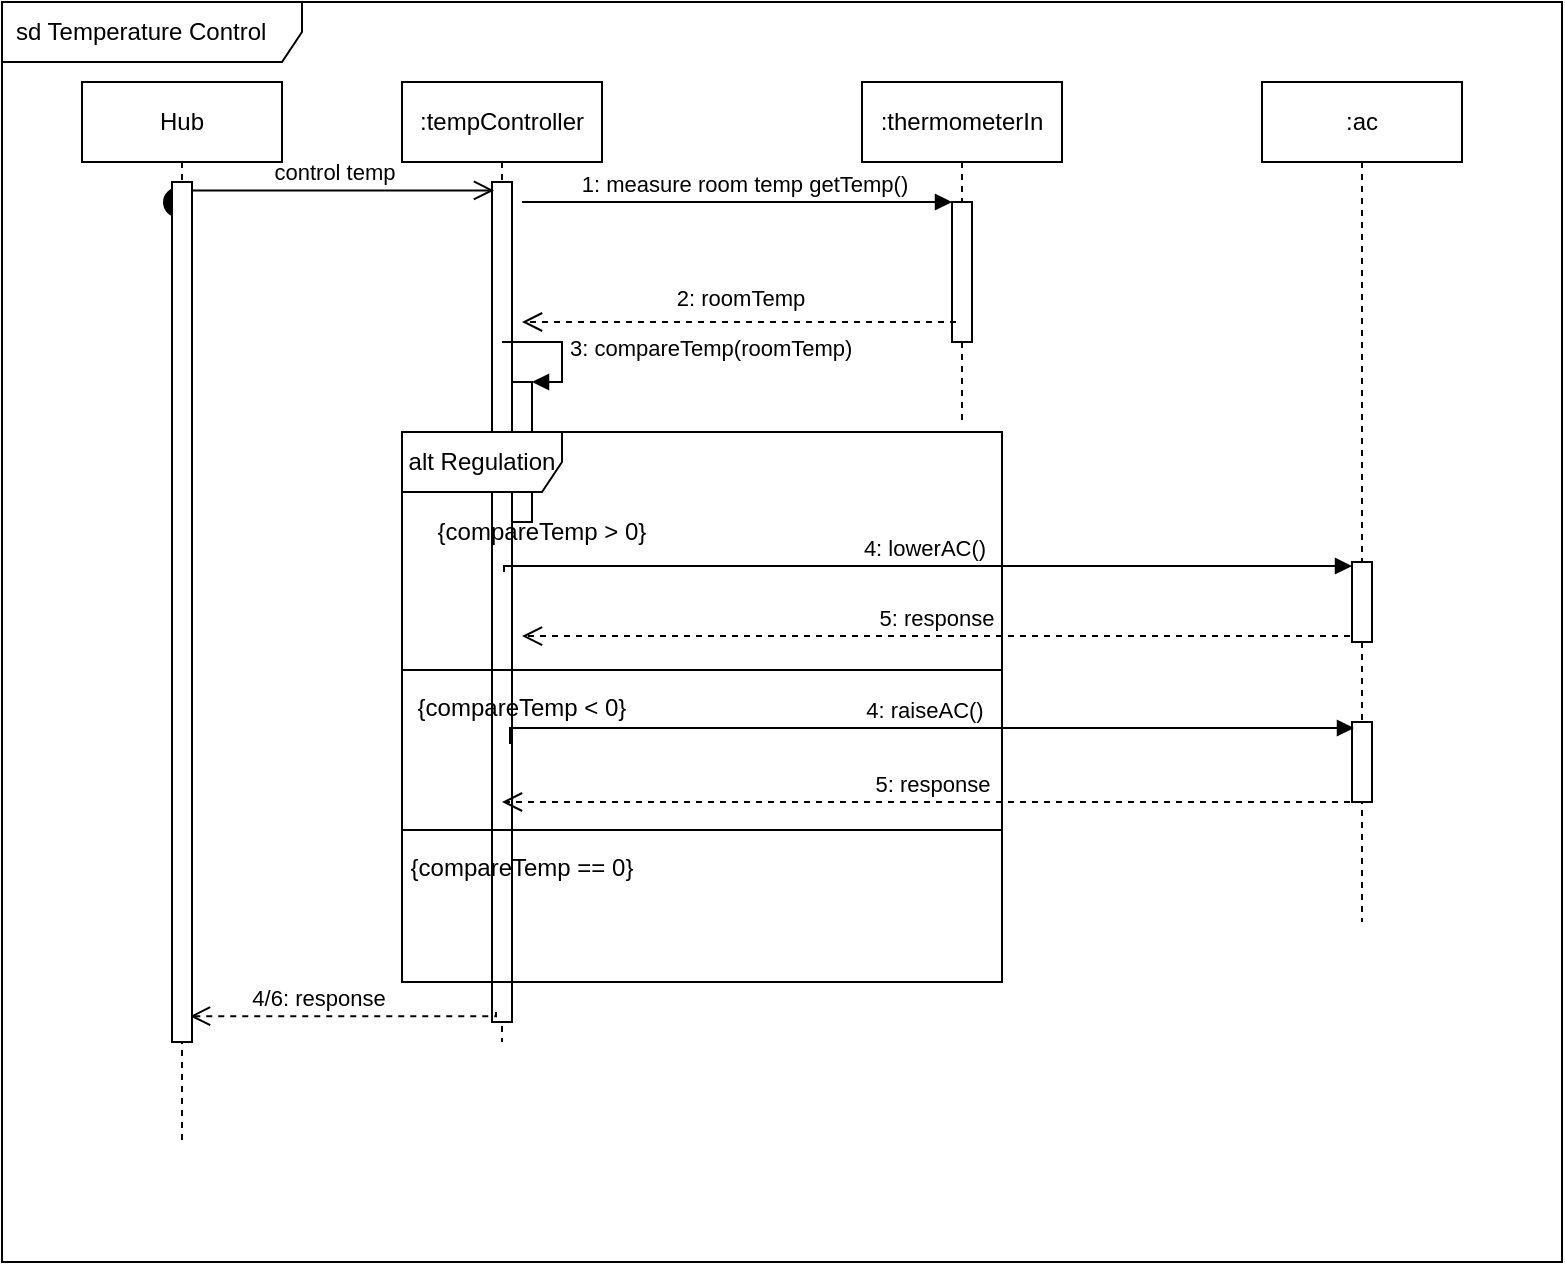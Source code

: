 <mxfile version="15.4.0" type="device"><diagram id="o5TCJZHakB1s4ek0iA4C" name="Page-1"><mxGraphModel dx="1936" dy="966" grid="1" gridSize="10" guides="1" tooltips="1" connect="1" arrows="1" fold="1" page="1" pageScale="1" pageWidth="850" pageHeight="1100" math="0" shadow="0"><root><mxCell id="0"/><mxCell id="1" parent="0"/><mxCell id="LNvikJ2IoWb8l2jV1-T7-1" value="sd Temperature Control" style="shape=umlFrame;whiteSpace=wrap;html=1;width=150;height=30;boundedLbl=1;verticalAlign=middle;align=left;spacingLeft=5;" vertex="1" parent="1"><mxGeometry x="-240" y="140" width="780" height="630" as="geometry"/></mxCell><mxCell id="LNvikJ2IoWb8l2jV1-T7-2" value=":tempController" style="shape=umlLifeline;perimeter=lifelinePerimeter;whiteSpace=wrap;html=1;container=1;collapsible=0;recursiveResize=0;outlineConnect=0;" vertex="1" parent="1"><mxGeometry x="-40" y="180" width="100" height="480" as="geometry"/></mxCell><mxCell id="LNvikJ2IoWb8l2jV1-T7-3" value="" style="points=[];perimeter=orthogonalPerimeter;rounded=0;shadow=0;strokeWidth=1;" vertex="1" parent="LNvikJ2IoWb8l2jV1-T7-2"><mxGeometry x="45" y="50" width="10" height="420" as="geometry"/></mxCell><mxCell id="LNvikJ2IoWb8l2jV1-T7-4" value="1: measure room temp getTemp()" style="html=1;verticalAlign=bottom;endArrow=block;rounded=0;edgeStyle=orthogonalEdgeStyle;" edge="1" parent="LNvikJ2IoWb8l2jV1-T7-2" target="LNvikJ2IoWb8l2jV1-T7-7"><mxGeometry x="0.026" width="80" relative="1" as="geometry"><mxPoint x="60" y="60" as="sourcePoint"/><mxPoint x="140" y="50" as="targetPoint"/><Array as="points"><mxPoint x="60" y="60"/></Array><mxPoint as="offset"/></mxGeometry></mxCell><mxCell id="LNvikJ2IoWb8l2jV1-T7-23" value="" style="html=1;points=[];perimeter=orthogonalPerimeter;" vertex="1" parent="LNvikJ2IoWb8l2jV1-T7-2"><mxGeometry x="55" y="150" width="10" height="70" as="geometry"/></mxCell><mxCell id="LNvikJ2IoWb8l2jV1-T7-24" value="3: compareTemp(roomTemp)" style="edgeStyle=orthogonalEdgeStyle;html=1;align=left;spacingLeft=2;endArrow=block;rounded=0;entryX=1;entryY=0;" edge="1" target="LNvikJ2IoWb8l2jV1-T7-23" parent="LNvikJ2IoWb8l2jV1-T7-2"><mxGeometry relative="1" as="geometry"><mxPoint x="50" y="130" as="sourcePoint"/><Array as="points"><mxPoint x="80" y="130"/></Array></mxGeometry></mxCell><mxCell id="LNvikJ2IoWb8l2jV1-T7-6" value=":thermometerIn" style="shape=umlLifeline;perimeter=lifelinePerimeter;whiteSpace=wrap;html=1;container=1;collapsible=0;recursiveResize=0;outlineConnect=0;" vertex="1" parent="1"><mxGeometry x="190" y="180" width="100" height="170" as="geometry"/></mxCell><mxCell id="LNvikJ2IoWb8l2jV1-T7-7" value="" style="html=1;points=[];perimeter=orthogonalPerimeter;" vertex="1" parent="LNvikJ2IoWb8l2jV1-T7-6"><mxGeometry x="45" y="60" width="10" height="70" as="geometry"/></mxCell><mxCell id="LNvikJ2IoWb8l2jV1-T7-18" value="2: roomTemp" style="html=1;verticalAlign=bottom;endArrow=open;dashed=1;endSize=8;rounded=0;edgeStyle=orthogonalEdgeStyle;" edge="1" parent="1"><mxGeometry x="-0.001" y="-3" relative="1" as="geometry"><mxPoint x="20" y="300" as="targetPoint"/><mxPoint as="offset"/><mxPoint x="237" y="300" as="sourcePoint"/><Array as="points"><mxPoint x="237" y="300"/></Array></mxGeometry></mxCell><mxCell id="LNvikJ2IoWb8l2jV1-T7-19" value="alt Regulation" style="shape=umlFrame;whiteSpace=wrap;html=1;width=80;height=30;" vertex="1" parent="1"><mxGeometry x="-40" y="355" width="300" height="275" as="geometry"/></mxCell><mxCell id="LNvikJ2IoWb8l2jV1-T7-22" value="" style="line;strokeWidth=1;fillColor=none;align=left;verticalAlign=middle;spacingTop=-1;spacingLeft=3;spacingRight=3;rotatable=0;labelPosition=right;points=[];portConstraint=eastwest;" vertex="1" parent="1"><mxGeometry x="-40" y="470" width="300" height="8" as="geometry"/></mxCell><mxCell id="LNvikJ2IoWb8l2jV1-T7-26" value="{compareTemp &amp;gt; 0}" style="text;html=1;strokeColor=none;fillColor=none;align=center;verticalAlign=middle;whiteSpace=wrap;rounded=0;" vertex="1" parent="1"><mxGeometry x="-30" y="390" width="120" height="30" as="geometry"/></mxCell><mxCell id="LNvikJ2IoWb8l2jV1-T7-27" value=":ac" style="shape=umlLifeline;perimeter=lifelinePerimeter;whiteSpace=wrap;html=1;container=1;collapsible=0;recursiveResize=0;outlineConnect=0;" vertex="1" parent="1"><mxGeometry x="390" y="180" width="100" height="420" as="geometry"/></mxCell><mxCell id="LNvikJ2IoWb8l2jV1-T7-29" value="" style="html=1;points=[];perimeter=orthogonalPerimeter;" vertex="1" parent="LNvikJ2IoWb8l2jV1-T7-27"><mxGeometry x="45" y="240" width="10" height="40" as="geometry"/></mxCell><mxCell id="LNvikJ2IoWb8l2jV1-T7-32" value="" style="html=1;points=[];perimeter=orthogonalPerimeter;" vertex="1" parent="LNvikJ2IoWb8l2jV1-T7-27"><mxGeometry x="45" y="320" width="10" height="40" as="geometry"/></mxCell><mxCell id="LNvikJ2IoWb8l2jV1-T7-28" value="4: lowerAC()" style="html=1;verticalAlign=bottom;endArrow=block;rounded=0;edgeStyle=orthogonalEdgeStyle;exitX=0.342;exitY=1.167;exitDx=0;exitDy=0;exitPerimeter=0;entryX=0;entryY=0.05;entryDx=0;entryDy=0;entryPerimeter=0;" edge="1" parent="1" source="LNvikJ2IoWb8l2jV1-T7-26" target="LNvikJ2IoWb8l2jV1-T7-29"><mxGeometry width="80" relative="1" as="geometry"><mxPoint x="240" y="360" as="sourcePoint"/><mxPoint x="320" y="360" as="targetPoint"/><Array as="points"><mxPoint x="11" y="422"/></Array></mxGeometry></mxCell><mxCell id="LNvikJ2IoWb8l2jV1-T7-30" value="" style="line;strokeWidth=1;fillColor=none;align=left;verticalAlign=middle;spacingTop=-1;spacingLeft=3;spacingRight=3;rotatable=0;labelPosition=right;points=[];portConstraint=eastwest;" vertex="1" parent="1"><mxGeometry x="-40" y="550" width="300" height="8" as="geometry"/></mxCell><mxCell id="LNvikJ2IoWb8l2jV1-T7-31" value="{compareTemp &amp;lt; 0}" style="text;html=1;strokeColor=none;fillColor=none;align=center;verticalAlign=middle;whiteSpace=wrap;rounded=0;" vertex="1" parent="1"><mxGeometry x="-40" y="478" width="120" height="30" as="geometry"/></mxCell><mxCell id="LNvikJ2IoWb8l2jV1-T7-33" value="5: response" style="html=1;verticalAlign=bottom;endArrow=open;dashed=1;endSize=8;rounded=0;edgeStyle=orthogonalEdgeStyle;exitX=-0.1;exitY=0.925;exitDx=0;exitDy=0;exitPerimeter=0;entryX=0.2;entryY=0.371;entryDx=0;entryDy=0;entryPerimeter=0;" edge="1" parent="1" source="LNvikJ2IoWb8l2jV1-T7-29" target="LNvikJ2IoWb8l2jV1-T7-19"><mxGeometry relative="1" as="geometry"><mxPoint x="320" y="360" as="sourcePoint"/><mxPoint x="240" y="360" as="targetPoint"/></mxGeometry></mxCell><mxCell id="LNvikJ2IoWb8l2jV1-T7-34" value="{compareTemp == 0}" style="text;html=1;strokeColor=none;fillColor=none;align=center;verticalAlign=middle;whiteSpace=wrap;rounded=0;" vertex="1" parent="1"><mxGeometry x="-40" y="558" width="120" height="30" as="geometry"/></mxCell><mxCell id="LNvikJ2IoWb8l2jV1-T7-35" value="4: raiseAC()" style="html=1;verticalAlign=bottom;endArrow=block;rounded=0;edgeStyle=orthogonalEdgeStyle;exitX=0.45;exitY=1.1;exitDx=0;exitDy=0;exitPerimeter=0;entryX=0.1;entryY=0.075;entryDx=0;entryDy=0;entryPerimeter=0;" edge="1" parent="1" source="LNvikJ2IoWb8l2jV1-T7-31" target="LNvikJ2IoWb8l2jV1-T7-32"><mxGeometry width="80" relative="1" as="geometry"><mxPoint x="110" y="508" as="sourcePoint"/><mxPoint x="420" y="508" as="targetPoint"/><Array as="points"><mxPoint x="14" y="503"/></Array></mxGeometry></mxCell><mxCell id="LNvikJ2IoWb8l2jV1-T7-36" value="5: response" style="html=1;verticalAlign=bottom;endArrow=open;dashed=1;endSize=8;rounded=0;edgeStyle=orthogonalEdgeStyle;exitX=0.5;exitY=1.001;exitDx=0;exitDy=0;exitPerimeter=0;" edge="1" parent="1" source="LNvikJ2IoWb8l2jV1-T7-32"><mxGeometry relative="1" as="geometry"><mxPoint x="414" y="540" as="sourcePoint"/><mxPoint x="10" y="540" as="targetPoint"/><Array as="points"><mxPoint x="430" y="540"/><mxPoint x="430" y="540"/></Array></mxGeometry></mxCell><mxCell id="LNvikJ2IoWb8l2jV1-T7-38" value="control temp" style="html=1;verticalAlign=bottom;startArrow=circle;startFill=1;endArrow=open;startSize=6;endSize=8;rounded=0;edgeStyle=orthogonalEdgeStyle;entryX=0.1;entryY=0.01;entryDx=0;entryDy=0;entryPerimeter=0;exitX=0.3;exitY=0.005;exitDx=0;exitDy=0;exitPerimeter=0;" edge="1" parent="1" source="LNvikJ2IoWb8l2jV1-T7-42" target="LNvikJ2IoWb8l2jV1-T7-3"><mxGeometry width="80" relative="1" as="geometry"><mxPoint x="-110" y="234" as="sourcePoint"/><mxPoint x="-30" y="240" as="targetPoint"/><Array as="points"><mxPoint x="-152" y="234"/></Array></mxGeometry></mxCell><mxCell id="LNvikJ2IoWb8l2jV1-T7-40" value="4/6: response" style="html=1;verticalAlign=bottom;endArrow=open;dashed=1;endSize=8;rounded=0;edgeStyle=orthogonalEdgeStyle;exitX=0.2;exitY=0.988;exitDx=0;exitDy=0;exitPerimeter=0;entryX=0.9;entryY=0.97;entryDx=0;entryDy=0;entryPerimeter=0;" edge="1" parent="1" source="LNvikJ2IoWb8l2jV1-T7-3" target="LNvikJ2IoWb8l2jV1-T7-42"><mxGeometry x="0.175" relative="1" as="geometry"><mxPoint x="-10" y="650" as="sourcePoint"/><mxPoint x="-90" y="645" as="targetPoint"/><Array as="points"><mxPoint x="7" y="647"/></Array><mxPoint as="offset"/></mxGeometry></mxCell><mxCell id="LNvikJ2IoWb8l2jV1-T7-41" value="Hub" style="shape=umlLifeline;perimeter=lifelinePerimeter;whiteSpace=wrap;html=1;container=1;collapsible=0;recursiveResize=0;outlineConnect=0;" vertex="1" parent="1"><mxGeometry x="-200" y="180" width="100" height="530" as="geometry"/></mxCell><mxCell id="LNvikJ2IoWb8l2jV1-T7-42" value="" style="html=1;points=[];perimeter=orthogonalPerimeter;" vertex="1" parent="LNvikJ2IoWb8l2jV1-T7-41"><mxGeometry x="45" y="50" width="10" height="430" as="geometry"/></mxCell></root></mxGraphModel></diagram></mxfile>